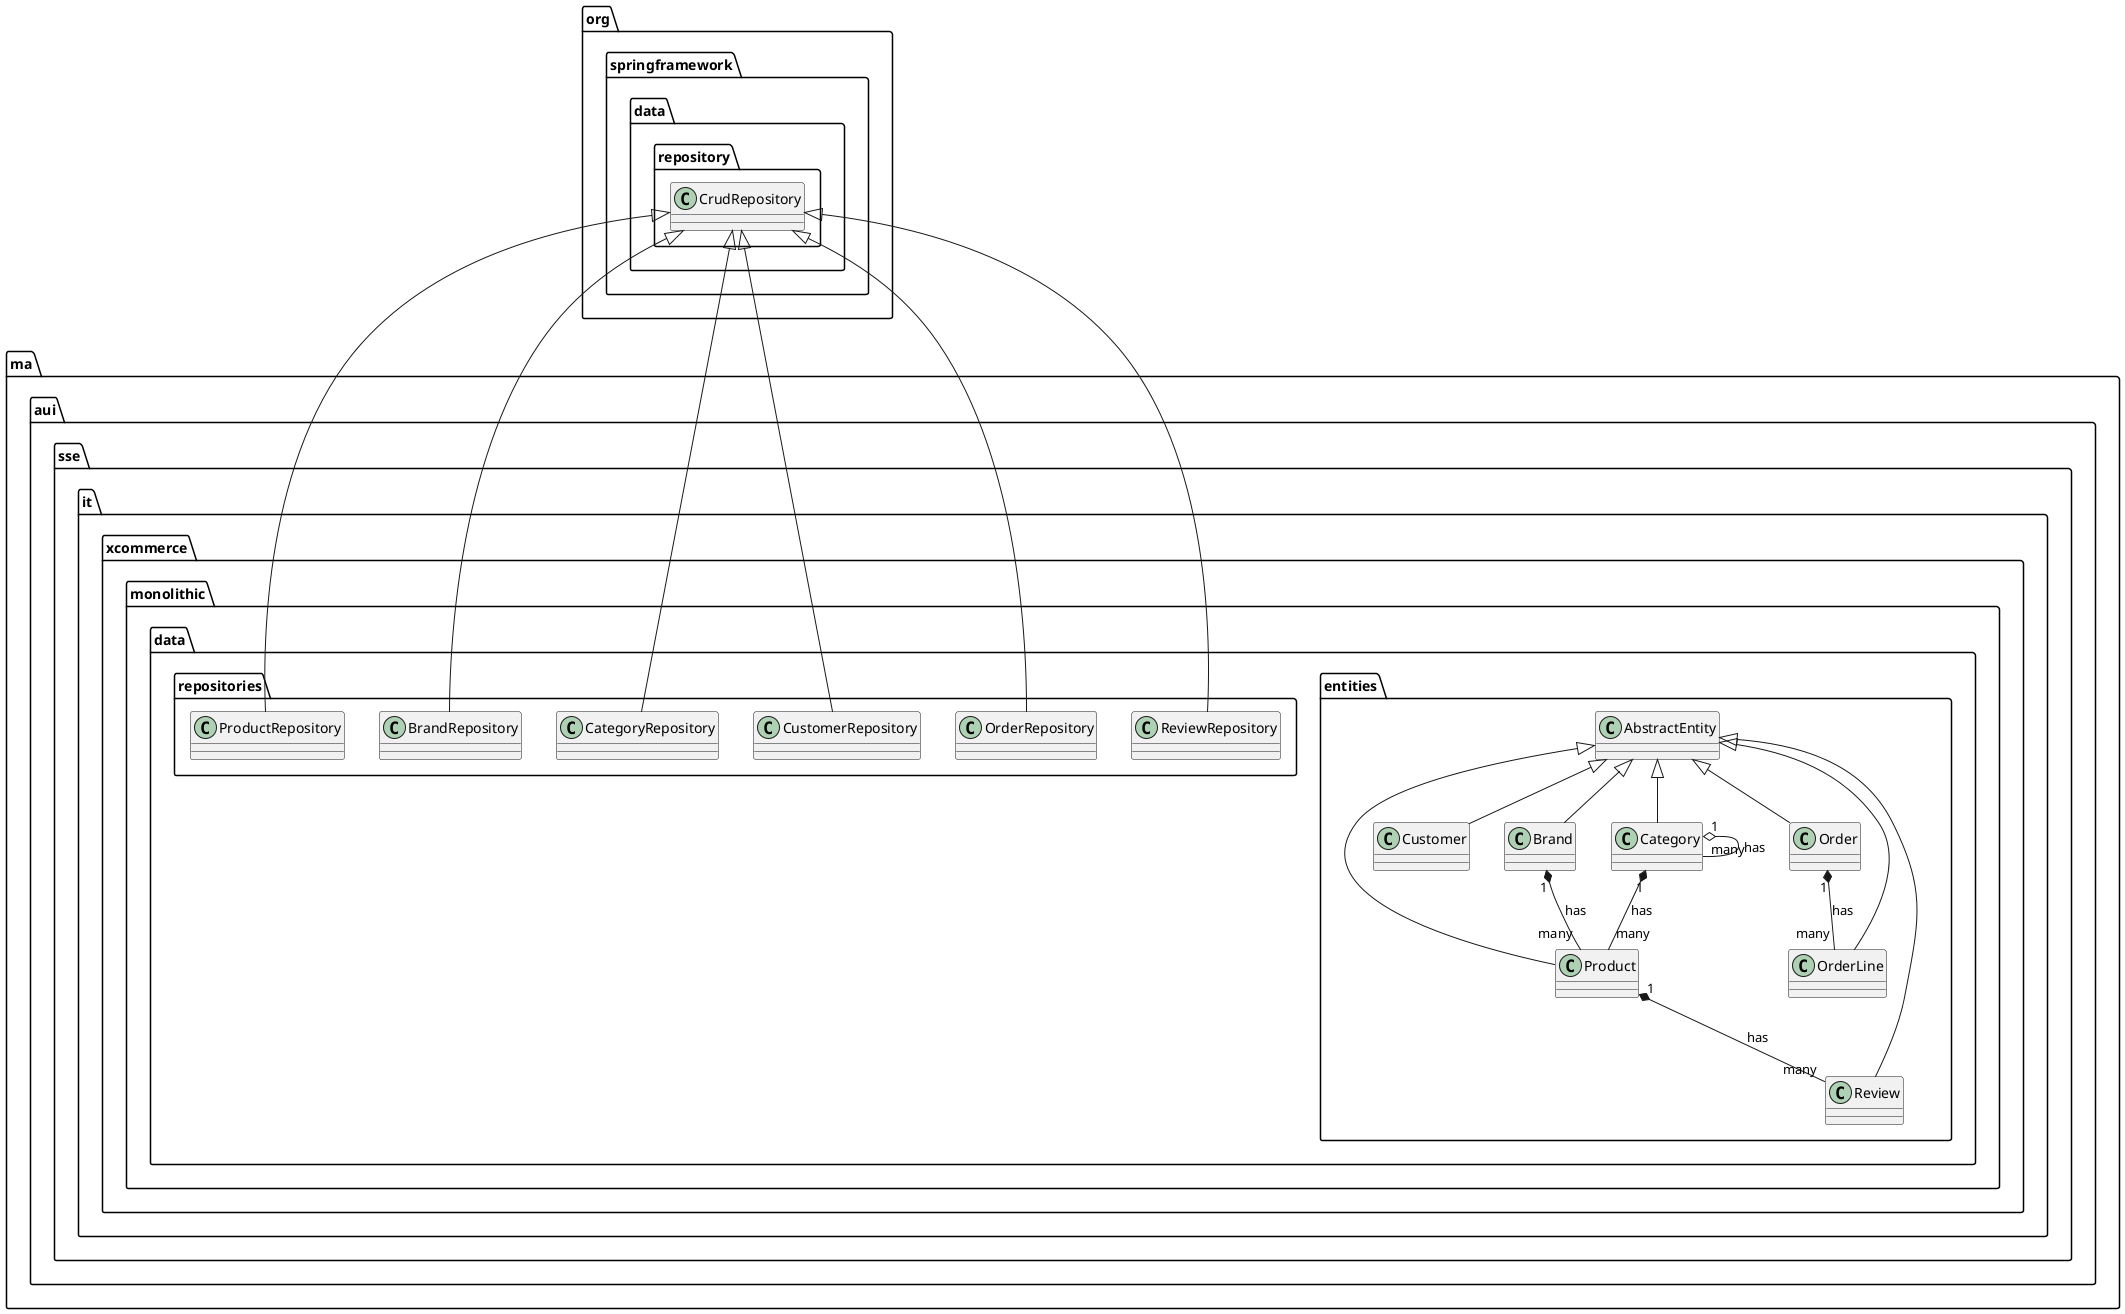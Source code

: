 @startuml ClassDiagram
ma.aui.sse.it.xcommerce.monolithic.data.entities.AbstractEntity <|-- ma.aui.sse.it.xcommerce.monolithic.data.entities.Product
ma.aui.sse.it.xcommerce.monolithic.data.entities.AbstractEntity <|-- ma.aui.sse.it.xcommerce.monolithic.data.entities.Customer
ma.aui.sse.it.xcommerce.monolithic.data.entities.AbstractEntity <|-- ma.aui.sse.it.xcommerce.monolithic.data.entities.Brand
ma.aui.sse.it.xcommerce.monolithic.data.entities.AbstractEntity <|-- ma.aui.sse.it.xcommerce.monolithic.data.entities.Category
ma.aui.sse.it.xcommerce.monolithic.data.entities.AbstractEntity <|-- ma.aui.sse.it.xcommerce.monolithic.data.entities.Order
ma.aui.sse.it.xcommerce.monolithic.data.entities.AbstractEntity <|-- ma.aui.sse.it.xcommerce.monolithic.data.entities.OrderLine
ma.aui.sse.it.xcommerce.monolithic.data.entities.AbstractEntity <|-- ma.aui.sse.it.xcommerce.monolithic.data.entities.Review
ma.aui.sse.it.xcommerce.monolithic.data.entities.Brand "1" *-- "many" ma.aui.sse.it.xcommerce.monolithic.data.entities.Product : has
ma.aui.sse.it.xcommerce.monolithic.data.entities.Product "1" *-- "many" ma.aui.sse.it.xcommerce.monolithic.data.entities.Review : has
ma.aui.sse.it.xcommerce.monolithic.data.entities.Category "1" *-- "many" ma.aui.sse.it.xcommerce.monolithic.data.entities.Product : has
ma.aui.sse.it.xcommerce.monolithic.data.entities.Category "1" o-- "many" ma.aui.sse.it.xcommerce.monolithic.data.entities.Category : has
ma.aui.sse.it.xcommerce.monolithic.data.entities.Order "1" *-- "many" ma.aui.sse.it.xcommerce.monolithic.data.entities.OrderLine : has
org.springframework.data.repository.CrudRepository <|-- ma.aui.sse.it.xcommerce.monolithic.data.repositories.ProductRepository
org.springframework.data.repository.CrudRepository <|-- ma.aui.sse.it.xcommerce.monolithic.data.repositories.BrandRepository
org.springframework.data.repository.CrudRepository <|-- ma.aui.sse.it.xcommerce.monolithic.data.repositories.CategoryRepository
org.springframework.data.repository.CrudRepository <|-- ma.aui.sse.it.xcommerce.monolithic.data.repositories.CustomerRepository
org.springframework.data.repository.CrudRepository <|-- ma.aui.sse.it.xcommerce.monolithic.data.repositories.OrderRepository
org.springframework.data.repository.CrudRepository <|-- ma.aui.sse.it.xcommerce.monolithic.data.repositories.ReviewRepository
@enduml